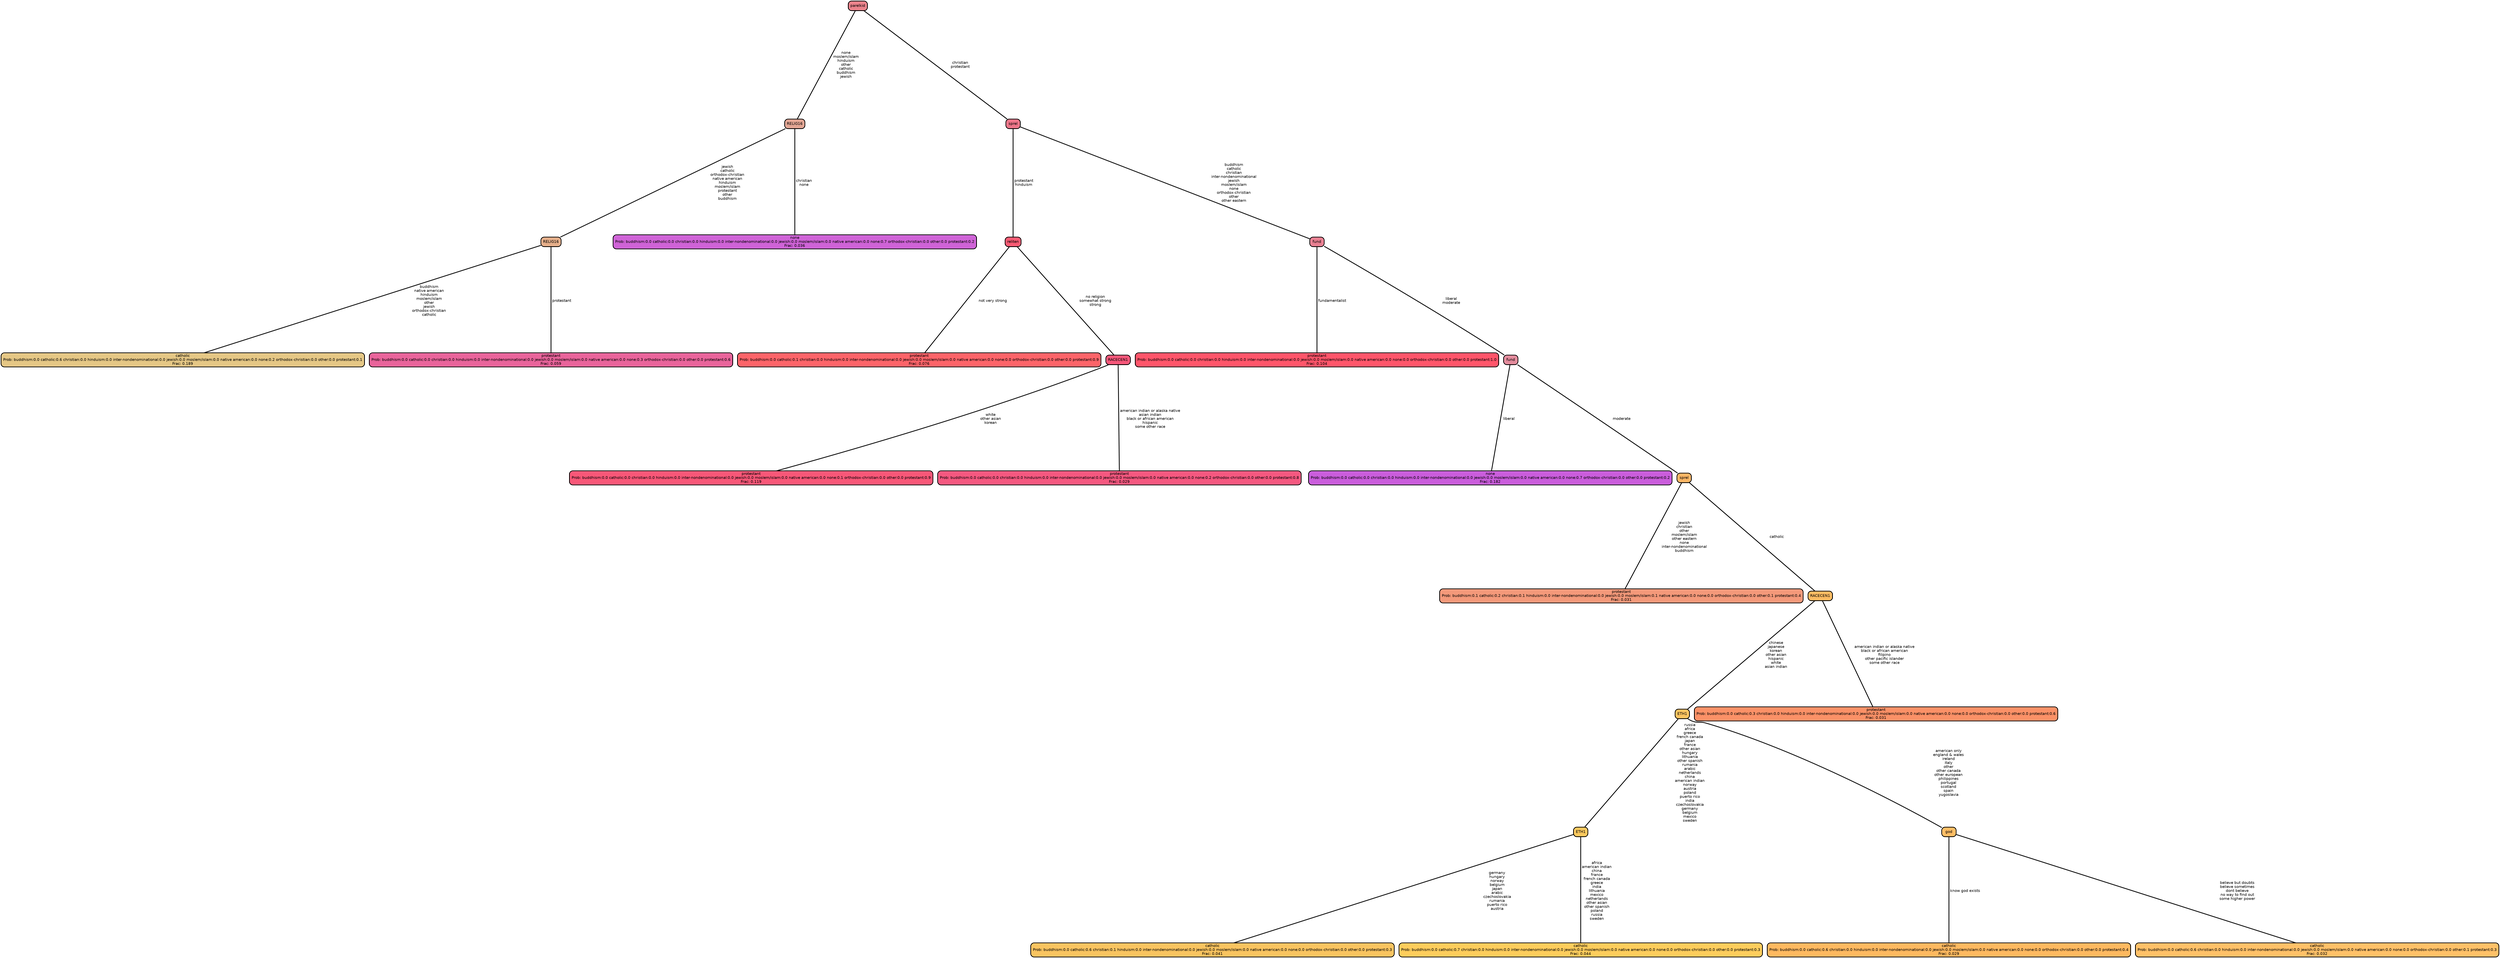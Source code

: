 graph Tree {
node [shape=box, style="filled, rounded",color="black",penwidth="3",fontcolor="black",                 fontname=helvetica] ;
graph [ranksep="0 equally", splines=straight,                 bgcolor=transparent, dpi=200] ;
edge [fontname=helvetica, color=black] ;
0 [label="catholic
Prob: buddhism:0.0 catholic:0.6 christian:0.0 hinduism:0.0 inter-nondenominational:0.0 jewish:0.0 moslem/islam:0.0 native american:0.0 none:0.2 orthodox-christian:0.0 other:0.0 protestant:0.1
Frac: 0.189", fillcolor="#e5c785"] ;
1 [label="RELIG16", fillcolor="#e6af8a"] ;
2 [label="protestant
Prob: buddhism:0.0 catholic:0.0 christian:0.0 hinduism:0.0 inter-nondenominational:0.0 jewish:0.0 moslem/islam:0.0 native american:0.0 none:0.3 orthodox-christian:0.0 other:0.0 protestant:0.6
Frac: 0.059", fillcolor="#e9649b"] ;
3 [label="RELIG16", fillcolor="#e3a694"] ;
4 [label="none
Prob: buddhism:0.0 catholic:0.0 christian:0.0 hinduism:0.0 inter-nondenominational:0.0 jewish:0.0 moslem/islam:0.0 native american:0.0 none:0.7 orthodox-christian:0.0 other:0.0 protestant:0.2
Frac: 0.036", fillcolor="#cf63d7"] ;
5 [label="parelkid", fillcolor="#eb838c"] ;
6 [label="protestant
Prob: buddhism:0.0 catholic:0.1 christian:0.0 hinduism:0.0 inter-nondenominational:0.0 jewish:0.0 moslem/islam:0.0 native american:0.0 none:0.0 orthodox-christian:0.0 other:0.0 protestant:0.9
Frac: 0.076", fillcolor="#fd6469"] ;
7 [label="reliten", fillcolor="#f95b74"] ;
8 [label="protestant
Prob: buddhism:0.0 catholic:0.0 christian:0.0 hinduism:0.0 inter-nondenominational:0.0 jewish:0.0 moslem/islam:0.0 native american:0.0 none:0.1 orthodox-christian:0.0 other:0.0 protestant:0.9
Frac: 0.119", fillcolor="#f85778"] ;
9 [label="RACECEN1", fillcolor="#f7577a"] ;
10 [label="protestant
Prob: buddhism:0.0 catholic:0.0 christian:0.0 hinduism:0.0 inter-nondenominational:0.0 jewish:0.0 moslem/islam:0.0 native american:0.0 none:0.2 orthodox-christian:0.0 other:0.0 protestant:0.8
Frac: 0.029", fillcolor="#f55880"] ;
11 [label="sprel", fillcolor="#ee7589"] ;
12 [label="protestant
Prob: buddhism:0.0 catholic:0.0 christian:0.0 hinduism:0.0 inter-nondenominational:0.0 jewish:0.0 moslem/islam:0.0 native american:0.0 none:0.0 orthodox-christian:0.0 other:0.0 protestant:1.0
Frac: 0.104", fillcolor="#ff556a"] ;
13 [label="fund", fillcolor="#e98092"] ;
14 [label="none
Prob: buddhism:0.0 catholic:0.0 christian:0.0 hinduism:0.0 inter-nondenominational:0.0 jewish:0.0 moslem/islam:0.0 native american:0.0 none:0.7 orthodox-christian:0.0 other:0.0 protestant:0.2
Frac: 0.182", fillcolor="#ca5ddc"] ;
15 [label="fund", fillcolor="#e48c9d"] ;
16 [label="protestant
Prob: buddhism:0.1 catholic:0.2 christian:0.1 hinduism:0.0 inter-nondenominational:0.0 jewish:0.0 moslem/islam:0.1 native american:0.0 none:0.0 orthodox-christian:0.0 other:0.1 protestant:0.4
Frac: 0.031", fillcolor="#f4997a"] ;
17 [label="sprel", fillcolor="#fbb665"] ;
18 [label="catholic
Prob: buddhism:0.0 catholic:0.6 christian:0.1 hinduism:0.0 inter-nondenominational:0.0 jewish:0.0 moslem/islam:0.0 native american:0.0 none:0.0 orthodox-christian:0.0 other:0.0 protestant:0.3
Frac: 0.041", fillcolor="#f9c460"] ;
19 [label="ETH1", fillcolor="#fbc95e"] ;
20 [label="catholic
Prob: buddhism:0.0 catholic:0.7 christian:0.0 hinduism:0.0 inter-nondenominational:0.0 jewish:0.0 moslem/islam:0.0 native american:0.0 none:0.0 orthodox-christian:0.0 other:0.0 protestant:0.3
Frac: 0.044", fillcolor="#fdcd5c"] ;
21 [label="ETH1", fillcolor="#fcc460"] ;
22 [label="catholic
Prob: buddhism:0.0 catholic:0.6 christian:0.0 hinduism:0.0 inter-nondenominational:0.0 jewish:0.0 moslem/islam:0.0 native american:0.0 none:0.0 orthodox-christian:0.0 other:0.0 protestant:0.4
Frac: 0.029", fillcolor="#feb960"] ;
23 [label="god", fillcolor="#febd64"] ;
24 [label="catholic
Prob: buddhism:0.0 catholic:0.6 christian:0.0 hinduism:0.0 inter-nondenominational:0.0 jewish:0.0 moslem/islam:0.0 native american:0.0 none:0.0 orthodox-christian:0.0 other:0.1 protestant:0.3
Frac: 0.032", fillcolor="#ffc168"] ;
25 [label="RACECEN1", fillcolor="#fcbb62"] ;
26 [label="protestant
Prob: buddhism:0.0 catholic:0.3 christian:0.0 hinduism:0.0 inter-nondenominational:0.0 jewish:0.0 moslem/islam:0.0 native american:0.0 none:0.0 orthodox-christian:0.0 other:0.0 protestant:0.6
Frac: 0.031", fillcolor="#fb9167"] ;
1 -- 0 [label=" buddhism\n native american\n hinduism\n moslem/islam\n other\n jewish\n orthodox-christian\n catholic",penwidth=3] ;
1 -- 2 [label=" protestant",penwidth=3] ;
3 -- 1 [label=" jewish\n catholic\n orthodox-christian\n native american\n hinduism\n moslem/islam\n protestant\n other\n buddhism",penwidth=3] ;
3 -- 4 [label=" christian\n none",penwidth=3] ;
5 -- 3 [label=" none\n moslem/islam\n hinduism\n other\n catholic\n buddhism\n jewish",penwidth=3] ;
5 -- 11 [label=" christian\n protestant",penwidth=3] ;
7 -- 6 [label=" not very strong",penwidth=3] ;
7 -- 9 [label=" no religion\n somewhat strong\n strong",penwidth=3] ;
9 -- 8 [label=" white\n other asian\n korean",penwidth=3] ;
9 -- 10 [label=" american indian or alaska native\n asian indian\n black or african american\n hispanic\n some other race",penwidth=3] ;
11 -- 7 [label=" protestant\n hinduism",penwidth=3] ;
11 -- 13 [label=" buddhism\n catholic\n christian\n inter-nondenominational\n jewish\n moslem/islam\n none\n orthodox-christian\n other\n other eastern",penwidth=3] ;
13 -- 12 [label=" fundamentalist",penwidth=3] ;
13 -- 15 [label=" liberal\n moderate",penwidth=3] ;
15 -- 14 [label=" liberal",penwidth=3] ;
15 -- 17 [label=" moderate",penwidth=3] ;
17 -- 16 [label=" jewish\n christian\n other\n moslem/islam\n other eastern\n none\n inter-nondenominational\n buddhism",penwidth=3] ;
17 -- 25 [label=" catholic",penwidth=3] ;
19 -- 18 [label=" germany\n hungary\n norway\n belgium\n japan\n arabic\n czechoslovakia\n rumania\n puerto rico\n austria",penwidth=3] ;
19 -- 20 [label=" africa\n american indian\n china\n france\n french canada\n greece\n india\n lithuania\n mexico\n netherlands\n other asian\n other spanish\n poland\n russia\n sweden",penwidth=3] ;
21 -- 19 [label=" russia\n africa\n greece\n french canada\n japan\n france\n other asian\n hungary\n lithuania\n other spanish\n rumania\n arabic\n netherlands\n china\n american indian\n norway\n austria\n poland\n puerto rico\n india\n czechoslovakia\n germany\n belgium\n mexico\n sweden",penwidth=3] ;
21 -- 23 [label=" american only\n england & wales\n ireland\n italy\n other\n other canada\n other european\n philippines\n portugal\n scotland\n spain\n yugoslavia",penwidth=3] ;
23 -- 22 [label=" know god exists",penwidth=3] ;
23 -- 24 [label=" believe but doubts\n believe sometimes\n dont believe\n no way to find out\n some higher power",penwidth=3] ;
25 -- 21 [label=" chinese\n japanese\n korean\n other asian\n hispanic\n white\n asian indian",penwidth=3] ;
25 -- 26 [label=" american indian or alaska native\n black or african american\n filipino\n other pacific islander\n some other race",penwidth=3] ;
{rank = same;}}
